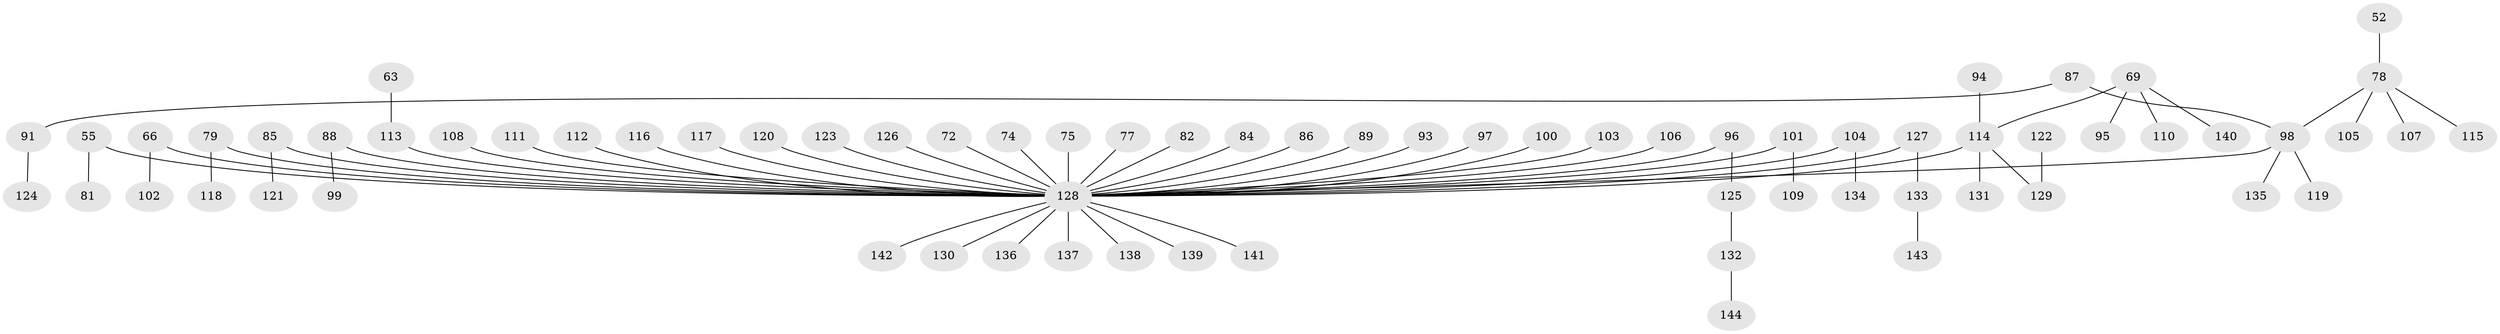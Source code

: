 // original degree distribution, {10: 0.006944444444444444, 5: 0.034722222222222224, 6: 0.013888888888888888, 2: 0.2361111111111111, 3: 0.14583333333333334, 7: 0.006944444444444444, 4: 0.04861111111111111, 1: 0.5069444444444444}
// Generated by graph-tools (version 1.1) at 2025/53/03/09/25 04:53:52]
// undirected, 72 vertices, 71 edges
graph export_dot {
graph [start="1"]
  node [color=gray90,style=filled];
  52;
  55;
  63;
  66;
  69 [super="+19"];
  72;
  74;
  75;
  77;
  78 [super="+14"];
  79;
  81;
  82;
  84;
  85;
  86;
  87;
  88 [super="+45+73"];
  89;
  91;
  93;
  94;
  95;
  96;
  97;
  98 [super="+6+11+23"];
  99;
  100;
  101;
  102;
  103;
  104 [super="+83"];
  105;
  106;
  107;
  108;
  109;
  110;
  111;
  112;
  113 [super="+61"];
  114 [super="+67"];
  115;
  116;
  117;
  118;
  119;
  120;
  121;
  122;
  123;
  124;
  125;
  126;
  127;
  128 [super="+40+90+68"];
  129 [super="+46+92"];
  130;
  131;
  132;
  133;
  134;
  135;
  136;
  137;
  138;
  139;
  140;
  141;
  142;
  143;
  144;
  52 -- 78;
  55 -- 81;
  55 -- 128;
  63 -- 113;
  66 -- 102;
  66 -- 128;
  69 -- 140;
  69 -- 110;
  69 -- 95;
  69 -- 114;
  72 -- 128;
  74 -- 128;
  75 -- 128;
  77 -- 128;
  78 -- 107;
  78 -- 98;
  78 -- 115;
  78 -- 105;
  79 -- 118;
  79 -- 128;
  82 -- 128;
  84 -- 128;
  85 -- 121;
  85 -- 128;
  86 -- 128;
  87 -- 91;
  87 -- 98;
  88 -- 99;
  88 -- 128;
  89 -- 128;
  91 -- 124;
  93 -- 128;
  94 -- 114;
  96 -- 125;
  96 -- 128;
  97 -- 128;
  98 -- 135;
  98 -- 119;
  98 -- 128;
  100 -- 128;
  101 -- 109;
  101 -- 128;
  103 -- 128;
  104 -- 134;
  104 -- 128;
  106 -- 128;
  108 -- 128;
  111 -- 128;
  112 -- 128;
  113 -- 128;
  114 -- 129;
  114 -- 131;
  114 -- 128;
  116 -- 128;
  117 -- 128;
  120 -- 128;
  122 -- 129;
  123 -- 128;
  125 -- 132;
  126 -- 128;
  127 -- 133;
  127 -- 128;
  128 -- 130;
  128 -- 136;
  128 -- 137;
  128 -- 138;
  128 -- 139;
  128 -- 141;
  128 -- 142;
  132 -- 144;
  133 -- 143;
}
